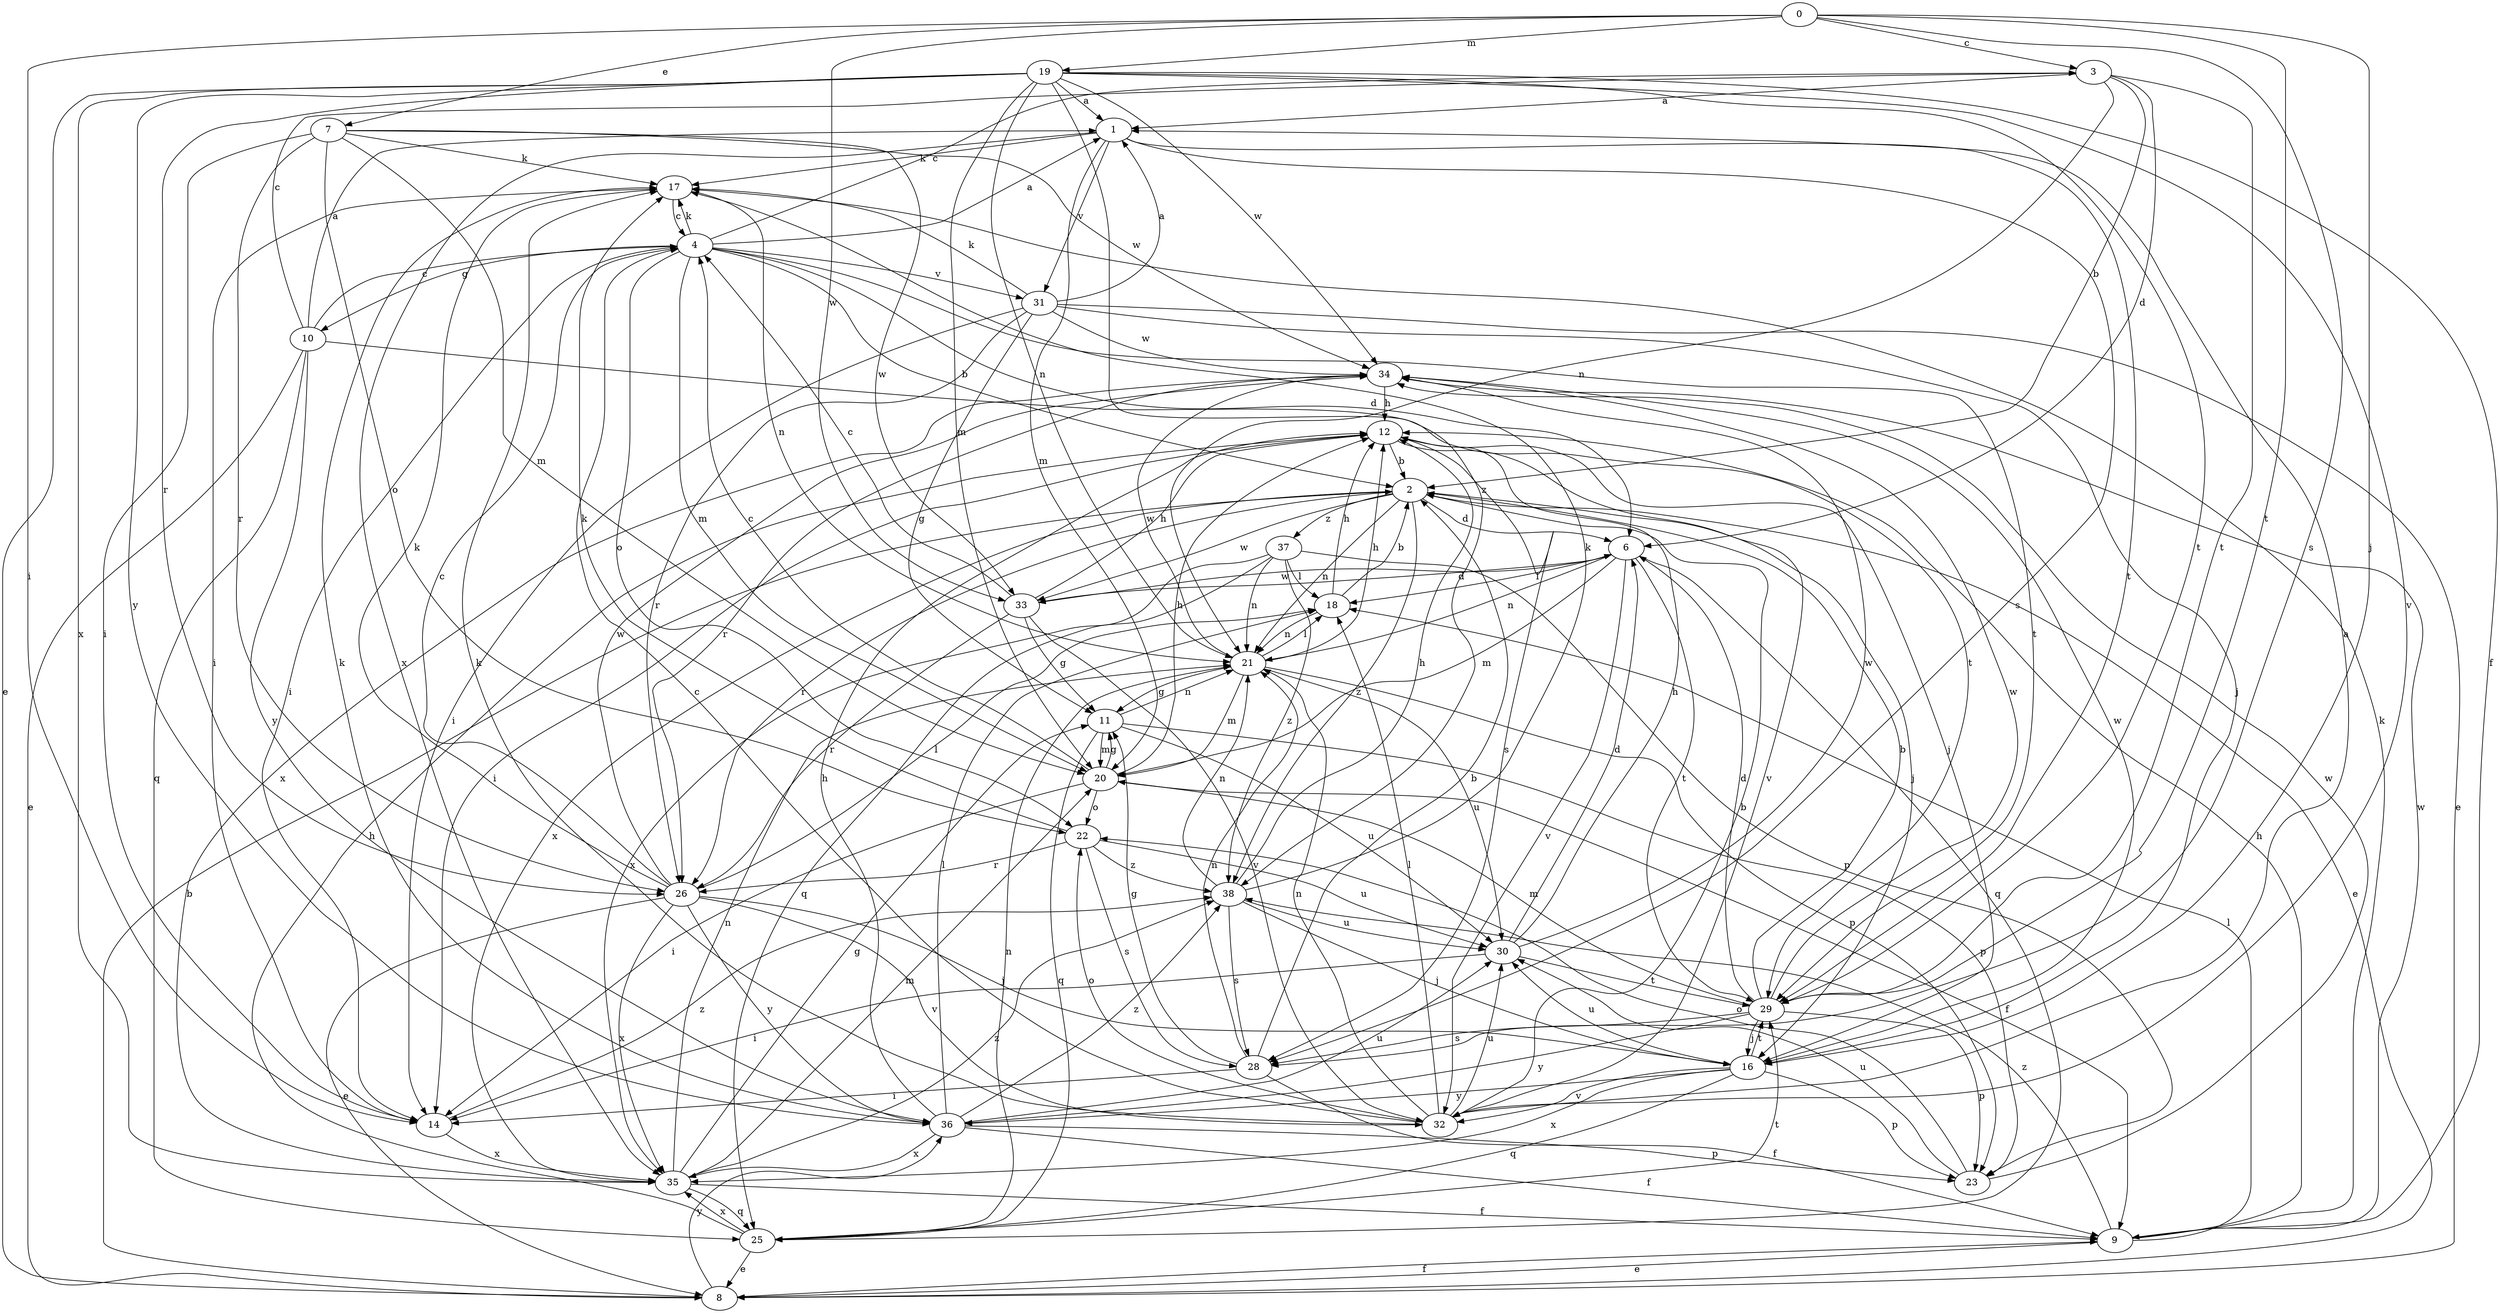 strict digraph  {
0;
1;
2;
3;
4;
6;
7;
8;
9;
10;
11;
12;
14;
16;
17;
18;
19;
20;
21;
22;
23;
25;
26;
28;
29;
30;
31;
32;
33;
34;
35;
36;
37;
38;
0 -> 3  [label=c];
0 -> 7  [label=e];
0 -> 14  [label=i];
0 -> 16  [label=j];
0 -> 19  [label=m];
0 -> 28  [label=s];
0 -> 29  [label=t];
0 -> 33  [label=w];
1 -> 17  [label=k];
1 -> 20  [label=m];
1 -> 28  [label=s];
1 -> 29  [label=t];
1 -> 31  [label=v];
1 -> 35  [label=x];
2 -> 6  [label=d];
2 -> 8  [label=e];
2 -> 16  [label=j];
2 -> 21  [label=n];
2 -> 26  [label=r];
2 -> 33  [label=w];
2 -> 35  [label=x];
2 -> 37  [label=z];
2 -> 38  [label=z];
3 -> 1  [label=a];
3 -> 2  [label=b];
3 -> 6  [label=d];
3 -> 21  [label=n];
3 -> 29  [label=t];
4 -> 1  [label=a];
4 -> 2  [label=b];
4 -> 3  [label=c];
4 -> 6  [label=d];
4 -> 10  [label=g];
4 -> 14  [label=i];
4 -> 17  [label=k];
4 -> 20  [label=m];
4 -> 22  [label=o];
4 -> 29  [label=t];
4 -> 31  [label=v];
6 -> 18  [label=l];
6 -> 20  [label=m];
6 -> 21  [label=n];
6 -> 25  [label=q];
6 -> 29  [label=t];
6 -> 32  [label=v];
6 -> 33  [label=w];
7 -> 14  [label=i];
7 -> 17  [label=k];
7 -> 20  [label=m];
7 -> 22  [label=o];
7 -> 26  [label=r];
7 -> 33  [label=w];
7 -> 34  [label=w];
8 -> 2  [label=b];
8 -> 9  [label=f];
8 -> 36  [label=y];
9 -> 8  [label=e];
9 -> 12  [label=h];
9 -> 17  [label=k];
9 -> 18  [label=l];
9 -> 34  [label=w];
9 -> 38  [label=z];
10 -> 1  [label=a];
10 -> 3  [label=c];
10 -> 4  [label=c];
10 -> 8  [label=e];
10 -> 25  [label=q];
10 -> 29  [label=t];
10 -> 36  [label=y];
11 -> 20  [label=m];
11 -> 21  [label=n];
11 -> 23  [label=p];
11 -> 25  [label=q];
11 -> 30  [label=u];
12 -> 2  [label=b];
12 -> 14  [label=i];
12 -> 16  [label=j];
12 -> 28  [label=s];
12 -> 32  [label=v];
14 -> 35  [label=x];
14 -> 38  [label=z];
16 -> 23  [label=p];
16 -> 25  [label=q];
16 -> 29  [label=t];
16 -> 30  [label=u];
16 -> 32  [label=v];
16 -> 34  [label=w];
16 -> 35  [label=x];
16 -> 36  [label=y];
17 -> 4  [label=c];
17 -> 14  [label=i];
17 -> 21  [label=n];
18 -> 2  [label=b];
18 -> 12  [label=h];
18 -> 21  [label=n];
19 -> 1  [label=a];
19 -> 8  [label=e];
19 -> 9  [label=f];
19 -> 20  [label=m];
19 -> 21  [label=n];
19 -> 26  [label=r];
19 -> 29  [label=t];
19 -> 32  [label=v];
19 -> 34  [label=w];
19 -> 35  [label=x];
19 -> 36  [label=y];
19 -> 38  [label=z];
20 -> 4  [label=c];
20 -> 9  [label=f];
20 -> 11  [label=g];
20 -> 12  [label=h];
20 -> 14  [label=i];
20 -> 22  [label=o];
21 -> 11  [label=g];
21 -> 12  [label=h];
21 -> 18  [label=l];
21 -> 20  [label=m];
21 -> 23  [label=p];
21 -> 30  [label=u];
21 -> 34  [label=w];
22 -> 17  [label=k];
22 -> 26  [label=r];
22 -> 28  [label=s];
22 -> 30  [label=u];
22 -> 38  [label=z];
23 -> 22  [label=o];
23 -> 30  [label=u];
23 -> 34  [label=w];
25 -> 8  [label=e];
25 -> 12  [label=h];
25 -> 21  [label=n];
25 -> 29  [label=t];
25 -> 35  [label=x];
26 -> 4  [label=c];
26 -> 8  [label=e];
26 -> 16  [label=j];
26 -> 17  [label=k];
26 -> 18  [label=l];
26 -> 32  [label=v];
26 -> 34  [label=w];
26 -> 35  [label=x];
26 -> 36  [label=y];
28 -> 2  [label=b];
28 -> 9  [label=f];
28 -> 11  [label=g];
28 -> 14  [label=i];
28 -> 21  [label=n];
29 -> 2  [label=b];
29 -> 6  [label=d];
29 -> 16  [label=j];
29 -> 20  [label=m];
29 -> 23  [label=p];
29 -> 28  [label=s];
29 -> 34  [label=w];
29 -> 36  [label=y];
30 -> 6  [label=d];
30 -> 12  [label=h];
30 -> 14  [label=i];
30 -> 29  [label=t];
30 -> 34  [label=w];
31 -> 1  [label=a];
31 -> 8  [label=e];
31 -> 11  [label=g];
31 -> 14  [label=i];
31 -> 16  [label=j];
31 -> 17  [label=k];
31 -> 26  [label=r];
31 -> 34  [label=w];
32 -> 1  [label=a];
32 -> 2  [label=b];
32 -> 4  [label=c];
32 -> 17  [label=k];
32 -> 18  [label=l];
32 -> 21  [label=n];
32 -> 22  [label=o];
32 -> 30  [label=u];
33 -> 4  [label=c];
33 -> 6  [label=d];
33 -> 11  [label=g];
33 -> 12  [label=h];
33 -> 26  [label=r];
33 -> 32  [label=v];
34 -> 12  [label=h];
34 -> 26  [label=r];
34 -> 35  [label=x];
35 -> 9  [label=f];
35 -> 11  [label=g];
35 -> 20  [label=m];
35 -> 21  [label=n];
35 -> 25  [label=q];
35 -> 38  [label=z];
36 -> 9  [label=f];
36 -> 12  [label=h];
36 -> 17  [label=k];
36 -> 18  [label=l];
36 -> 23  [label=p];
36 -> 30  [label=u];
36 -> 35  [label=x];
36 -> 38  [label=z];
37 -> 18  [label=l];
37 -> 21  [label=n];
37 -> 23  [label=p];
37 -> 25  [label=q];
37 -> 35  [label=x];
37 -> 38  [label=z];
38 -> 12  [label=h];
38 -> 16  [label=j];
38 -> 17  [label=k];
38 -> 21  [label=n];
38 -> 28  [label=s];
38 -> 30  [label=u];
}

